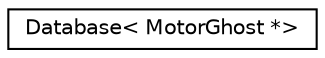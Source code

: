digraph "Graphical Class Hierarchy"
{
 // INTERACTIVE_SVG=YES
  edge [fontname="Helvetica",fontsize="10",labelfontname="Helvetica",labelfontsize="10"];
  node [fontname="Helvetica",fontsize="10",shape=record];
  rankdir="LR";
  Node0 [label="Database\< MotorGhost *\>",height=0.2,width=0.4,color="black", fillcolor="white", style="filled",URL="$classDatabase.html"];
}
